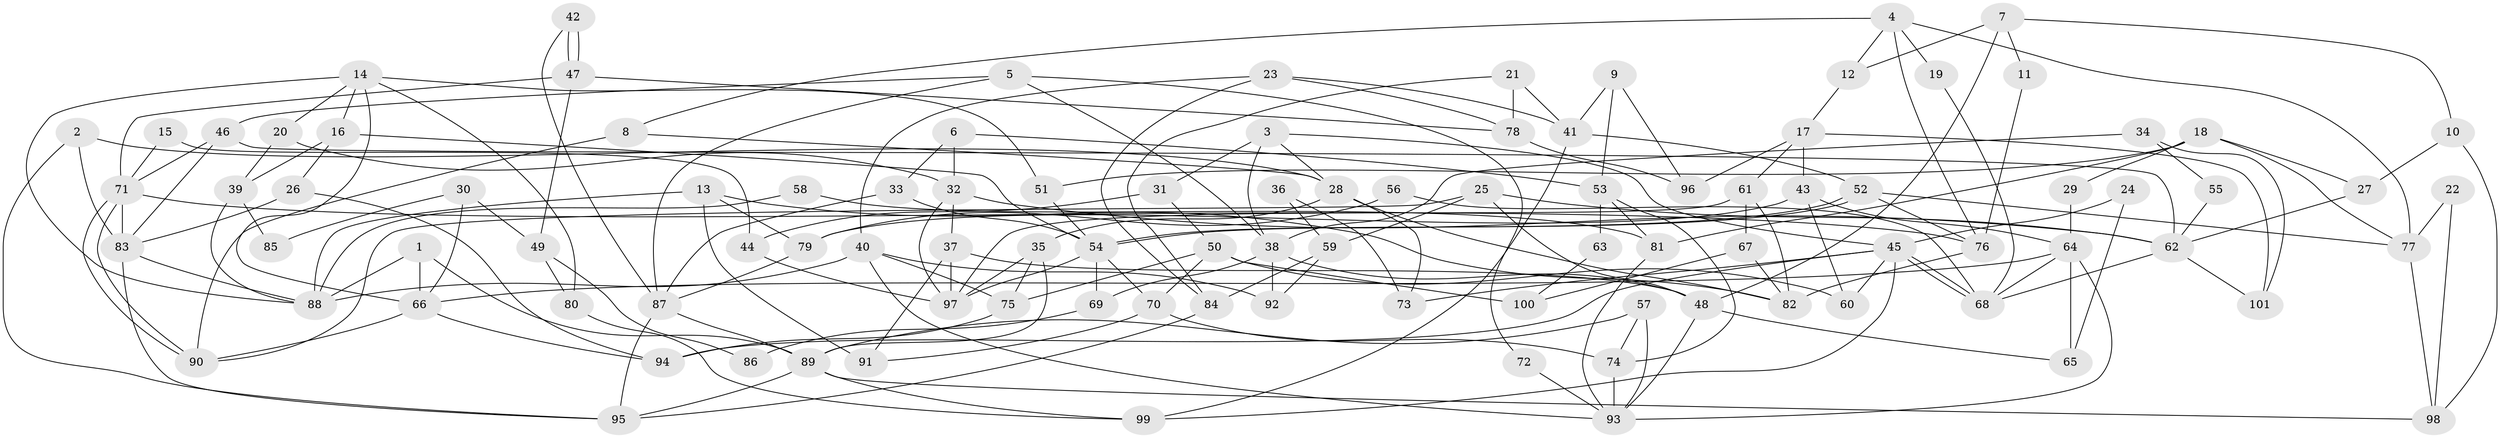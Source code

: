 // coarse degree distribution, {8: 0.045454545454545456, 7: 0.18181818181818182, 4: 0.16666666666666666, 5: 0.09090909090909091, 3: 0.19696969696969696, 2: 0.13636363636363635, 6: 0.13636363636363635, 9: 0.030303030303030304, 11: 0.015151515151515152}
// Generated by graph-tools (version 1.1) at 2025/52/02/27/25 19:52:07]
// undirected, 101 vertices, 202 edges
graph export_dot {
graph [start="1"]
  node [color=gray90,style=filled];
  1;
  2;
  3;
  4;
  5;
  6;
  7;
  8;
  9;
  10;
  11;
  12;
  13;
  14;
  15;
  16;
  17;
  18;
  19;
  20;
  21;
  22;
  23;
  24;
  25;
  26;
  27;
  28;
  29;
  30;
  31;
  32;
  33;
  34;
  35;
  36;
  37;
  38;
  39;
  40;
  41;
  42;
  43;
  44;
  45;
  46;
  47;
  48;
  49;
  50;
  51;
  52;
  53;
  54;
  55;
  56;
  57;
  58;
  59;
  60;
  61;
  62;
  63;
  64;
  65;
  66;
  67;
  68;
  69;
  70;
  71;
  72;
  73;
  74;
  75;
  76;
  77;
  78;
  79;
  80;
  81;
  82;
  83;
  84;
  85;
  86;
  87;
  88;
  89;
  90;
  91;
  92;
  93;
  94;
  95;
  96;
  97;
  98;
  99;
  100;
  101;
  1 -- 89;
  1 -- 66;
  1 -- 88;
  2 -- 83;
  2 -- 28;
  2 -- 95;
  3 -- 38;
  3 -- 45;
  3 -- 28;
  3 -- 31;
  4 -- 8;
  4 -- 76;
  4 -- 12;
  4 -- 19;
  4 -- 77;
  5 -- 87;
  5 -- 46;
  5 -- 38;
  5 -- 72;
  6 -- 33;
  6 -- 32;
  6 -- 53;
  7 -- 10;
  7 -- 48;
  7 -- 11;
  7 -- 12;
  8 -- 28;
  8 -- 90;
  9 -- 41;
  9 -- 53;
  9 -- 96;
  10 -- 98;
  10 -- 27;
  11 -- 76;
  12 -- 17;
  13 -- 79;
  13 -- 91;
  13 -- 82;
  13 -- 88;
  14 -- 20;
  14 -- 88;
  14 -- 16;
  14 -- 51;
  14 -- 66;
  14 -- 80;
  15 -- 44;
  15 -- 71;
  16 -- 54;
  16 -- 26;
  16 -- 39;
  17 -- 61;
  17 -- 43;
  17 -- 96;
  17 -- 101;
  18 -- 77;
  18 -- 51;
  18 -- 27;
  18 -- 29;
  18 -- 81;
  19 -- 68;
  20 -- 39;
  20 -- 32;
  21 -- 84;
  21 -- 78;
  21 -- 41;
  22 -- 77;
  22 -- 98;
  23 -- 41;
  23 -- 78;
  23 -- 40;
  23 -- 84;
  24 -- 45;
  24 -- 65;
  25 -- 59;
  25 -- 62;
  25 -- 48;
  25 -- 90;
  26 -- 83;
  26 -- 94;
  27 -- 62;
  28 -- 35;
  28 -- 73;
  28 -- 82;
  29 -- 64;
  30 -- 49;
  30 -- 66;
  30 -- 85;
  31 -- 50;
  31 -- 44;
  32 -- 62;
  32 -- 37;
  32 -- 97;
  33 -- 87;
  33 -- 54;
  34 -- 38;
  34 -- 101;
  34 -- 55;
  35 -- 97;
  35 -- 75;
  35 -- 89;
  36 -- 73;
  36 -- 59;
  37 -- 97;
  37 -- 48;
  37 -- 91;
  38 -- 48;
  38 -- 69;
  38 -- 92;
  39 -- 88;
  39 -- 85;
  40 -- 88;
  40 -- 75;
  40 -- 92;
  40 -- 93;
  41 -- 52;
  41 -- 99;
  42 -- 87;
  42 -- 47;
  42 -- 47;
  43 -- 64;
  43 -- 60;
  43 -- 79;
  44 -- 97;
  45 -- 68;
  45 -- 68;
  45 -- 94;
  45 -- 60;
  45 -- 73;
  45 -- 99;
  46 -- 83;
  46 -- 71;
  46 -- 62;
  47 -- 71;
  47 -- 49;
  47 -- 78;
  48 -- 93;
  48 -- 65;
  49 -- 80;
  49 -- 86;
  50 -- 60;
  50 -- 75;
  50 -- 70;
  50 -- 100;
  51 -- 54;
  52 -- 54;
  52 -- 54;
  52 -- 76;
  52 -- 77;
  53 -- 81;
  53 -- 63;
  53 -- 74;
  54 -- 70;
  54 -- 69;
  54 -- 97;
  55 -- 62;
  56 -- 79;
  56 -- 68;
  57 -- 89;
  57 -- 93;
  57 -- 74;
  58 -- 81;
  58 -- 88;
  59 -- 92;
  59 -- 84;
  61 -- 82;
  61 -- 97;
  61 -- 67;
  62 -- 68;
  62 -- 101;
  63 -- 100;
  64 -- 66;
  64 -- 93;
  64 -- 65;
  64 -- 68;
  66 -- 90;
  66 -- 94;
  67 -- 82;
  67 -- 100;
  69 -- 86;
  70 -- 74;
  70 -- 91;
  71 -- 83;
  71 -- 90;
  71 -- 90;
  71 -- 76;
  72 -- 93;
  74 -- 93;
  75 -- 94;
  76 -- 82;
  77 -- 98;
  78 -- 96;
  79 -- 87;
  80 -- 99;
  81 -- 93;
  83 -- 95;
  83 -- 88;
  84 -- 95;
  87 -- 89;
  87 -- 95;
  89 -- 99;
  89 -- 95;
  89 -- 98;
}
